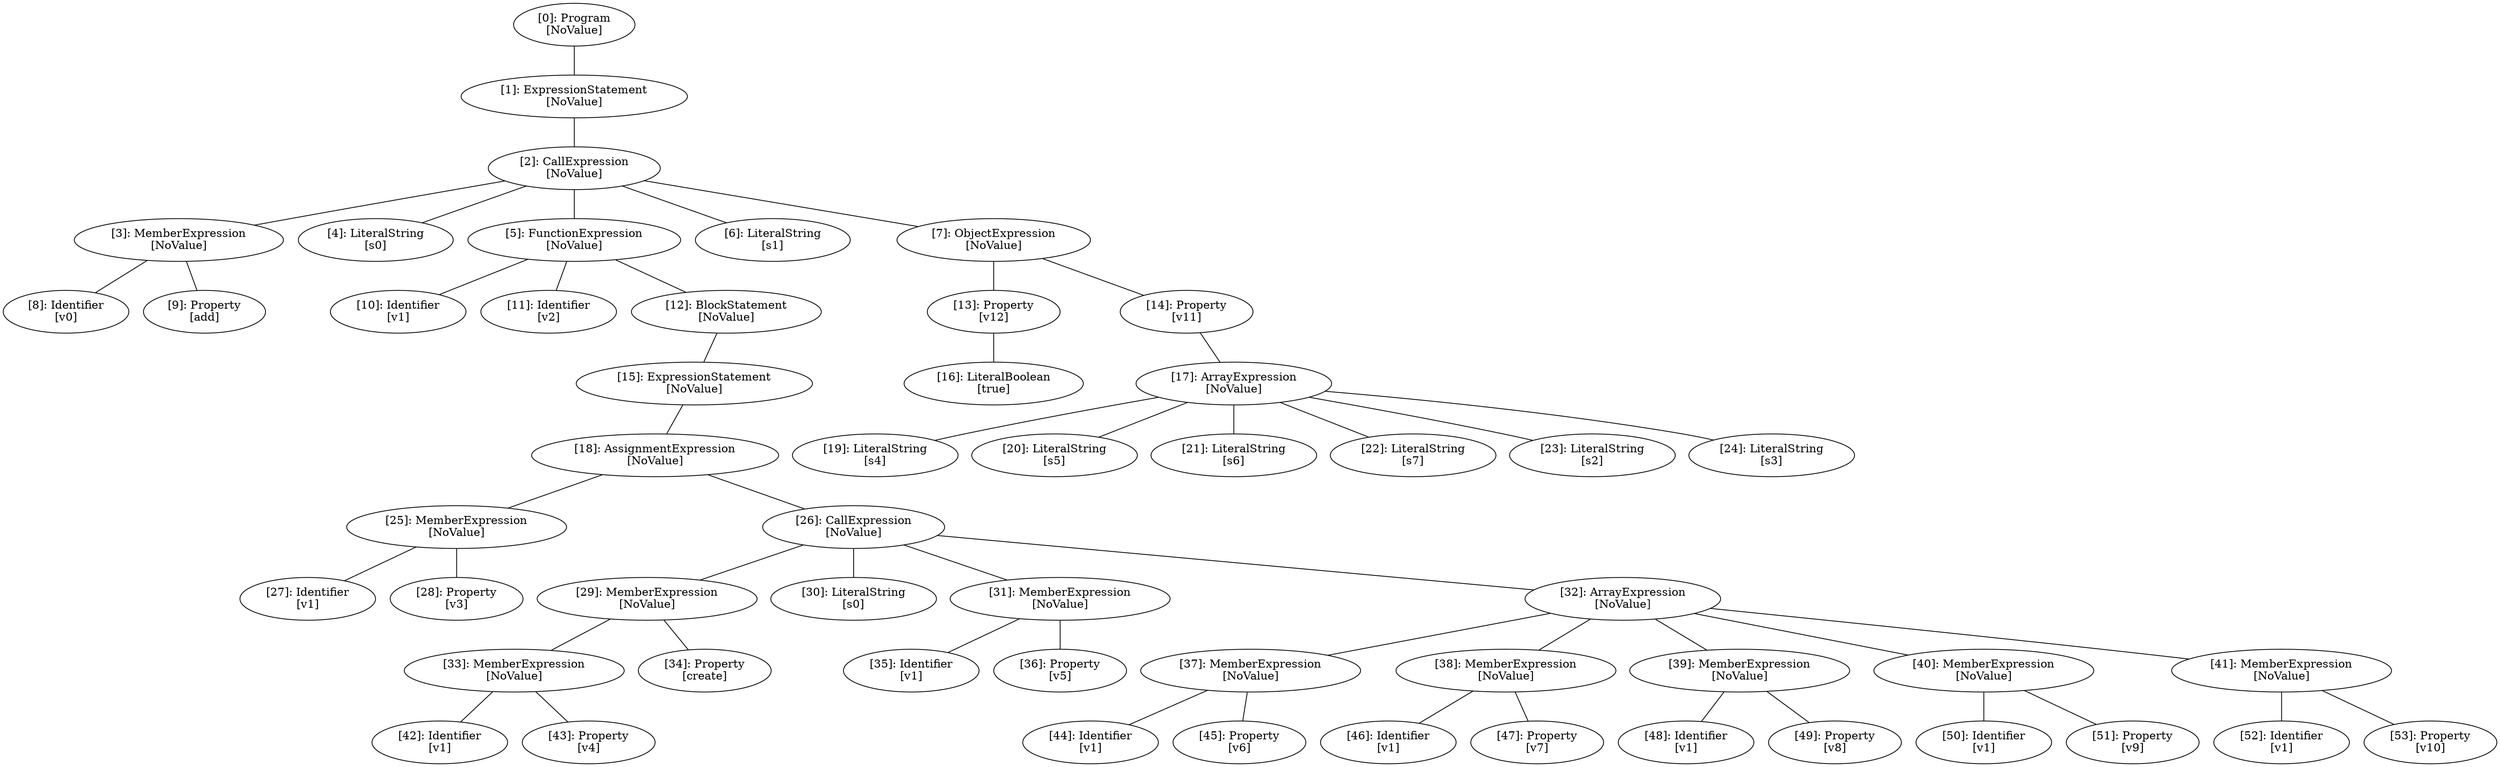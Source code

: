 // Result
graph {
	0 [label="[0]: Program
[NoValue]"]
	1 [label="[1]: ExpressionStatement
[NoValue]"]
	2 [label="[2]: CallExpression
[NoValue]"]
	3 [label="[3]: MemberExpression
[NoValue]"]
	4 [label="[4]: LiteralString
[s0]"]
	5 [label="[5]: FunctionExpression
[NoValue]"]
	6 [label="[6]: LiteralString
[s1]"]
	7 [label="[7]: ObjectExpression
[NoValue]"]
	8 [label="[8]: Identifier
[v0]"]
	9 [label="[9]: Property
[add]"]
	10 [label="[10]: Identifier
[v1]"]
	11 [label="[11]: Identifier
[v2]"]
	12 [label="[12]: BlockStatement
[NoValue]"]
	13 [label="[13]: Property
[v12]"]
	14 [label="[14]: Property
[v11]"]
	15 [label="[15]: ExpressionStatement
[NoValue]"]
	16 [label="[16]: LiteralBoolean
[true]"]
	17 [label="[17]: ArrayExpression
[NoValue]"]
	18 [label="[18]: AssignmentExpression
[NoValue]"]
	19 [label="[19]: LiteralString
[s4]"]
	20 [label="[20]: LiteralString
[s5]"]
	21 [label="[21]: LiteralString
[s6]"]
	22 [label="[22]: LiteralString
[s7]"]
	23 [label="[23]: LiteralString
[s2]"]
	24 [label="[24]: LiteralString
[s3]"]
	25 [label="[25]: MemberExpression
[NoValue]"]
	26 [label="[26]: CallExpression
[NoValue]"]
	27 [label="[27]: Identifier
[v1]"]
	28 [label="[28]: Property
[v3]"]
	29 [label="[29]: MemberExpression
[NoValue]"]
	30 [label="[30]: LiteralString
[s0]"]
	31 [label="[31]: MemberExpression
[NoValue]"]
	32 [label="[32]: ArrayExpression
[NoValue]"]
	33 [label="[33]: MemberExpression
[NoValue]"]
	34 [label="[34]: Property
[create]"]
	35 [label="[35]: Identifier
[v1]"]
	36 [label="[36]: Property
[v5]"]
	37 [label="[37]: MemberExpression
[NoValue]"]
	38 [label="[38]: MemberExpression
[NoValue]"]
	39 [label="[39]: MemberExpression
[NoValue]"]
	40 [label="[40]: MemberExpression
[NoValue]"]
	41 [label="[41]: MemberExpression
[NoValue]"]
	42 [label="[42]: Identifier
[v1]"]
	43 [label="[43]: Property
[v4]"]
	44 [label="[44]: Identifier
[v1]"]
	45 [label="[45]: Property
[v6]"]
	46 [label="[46]: Identifier
[v1]"]
	47 [label="[47]: Property
[v7]"]
	48 [label="[48]: Identifier
[v1]"]
	49 [label="[49]: Property
[v8]"]
	50 [label="[50]: Identifier
[v1]"]
	51 [label="[51]: Property
[v9]"]
	52 [label="[52]: Identifier
[v1]"]
	53 [label="[53]: Property
[v10]"]
	0 -- 1
	1 -- 2
	2 -- 3
	2 -- 4
	2 -- 5
	2 -- 6
	2 -- 7
	3 -- 8
	3 -- 9
	5 -- 10
	5 -- 11
	5 -- 12
	7 -- 13
	7 -- 14
	12 -- 15
	13 -- 16
	14 -- 17
	15 -- 18
	17 -- 19
	17 -- 20
	17 -- 21
	17 -- 22
	17 -- 23
	17 -- 24
	18 -- 25
	18 -- 26
	25 -- 27
	25 -- 28
	26 -- 29
	26 -- 30
	26 -- 31
	26 -- 32
	29 -- 33
	29 -- 34
	31 -- 35
	31 -- 36
	32 -- 37
	32 -- 38
	32 -- 39
	32 -- 40
	32 -- 41
	33 -- 42
	33 -- 43
	37 -- 44
	37 -- 45
	38 -- 46
	38 -- 47
	39 -- 48
	39 -- 49
	40 -- 50
	40 -- 51
	41 -- 52
	41 -- 53
}
